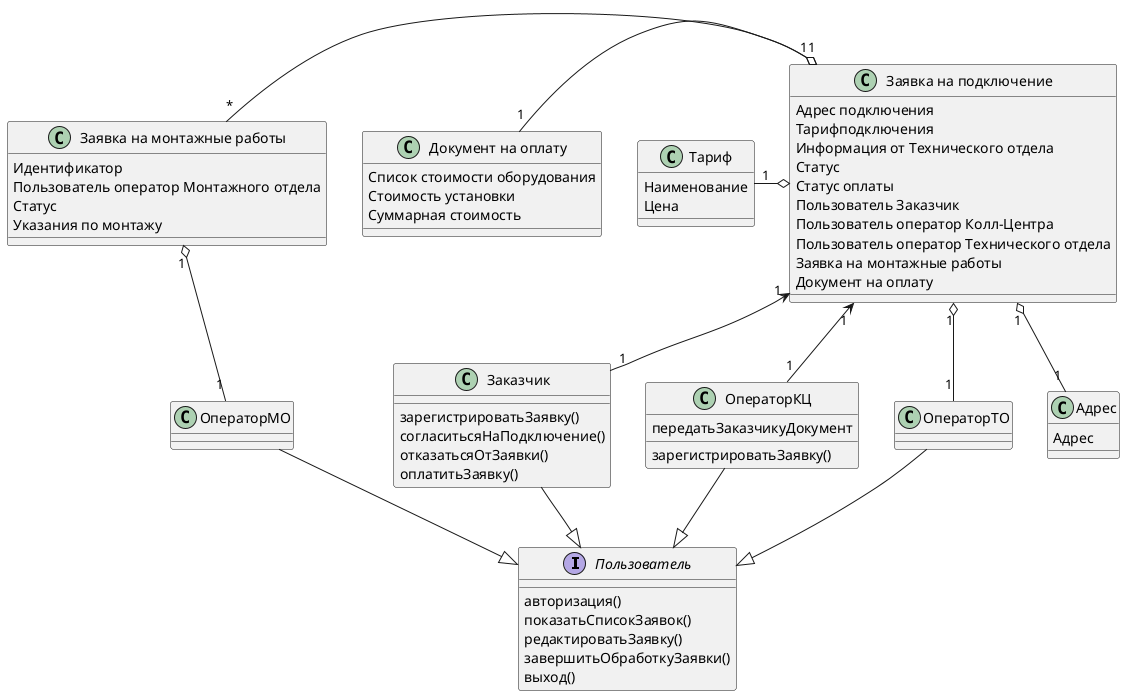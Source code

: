 @startuml
interface Пользователь {
авторизация()
показатьСписокЗаявок()
редактироватьЗаявку()
завершитьОбработкуЗаявки()
выход()
}
class Заказчик {
зарегистрироватьЗаявку()
согласитьсяНаПодключение()
отказатьсяОтЗаявки()
оплатитьЗаявку()
}
class ОператорКЦ {
зарегистрироватьЗаявку()
передатьЗаказчикуДокумент
}
class ОператорТО {
}
class ОператорМО {
}
class Тариф {
Наименование
Цена
}
class "Адрес" as adr
{
Адрес
}
class "Заявка на монтажные работы" as order
{
Идентификатор
Пользователь оператор Монтажного отдела
Статус
Указания по монтажу
}

class "Заявка на подключение" as Заявка
{
Адрес подключения
Тарифподключения
Информация от Технического отдела
Статус
Статус оплаты
Пользователь Заказчик
Пользователь оператор Колл-Центра
Пользователь оператор Технического отдела
Заявка на монтажные работы
Документ на оплату
}

class "Документ на оплату" as paybill
{
Cписок стоимости оборудования
Стоимость установки
Суммарная стоимость
}

Заказчик --|> Пользователь
ОператорКЦ --|> Пользователь
ОператорТО --|> Пользователь
ОператорМО --|> Пользователь
Заявка "1" o-- "1" adr
Заявка "1" <-- "1" ОператорКЦ
Заявка "1" o-- "1" ОператорТО
order  "1" o-- "1" ОператорМО
Заявка  "1" <-- "1" Заказчик
Заявка "1" o-left- "1" paybill
Заявка "1" o-left- "*" order
Тариф "1" --right-o Заявка
@enduml